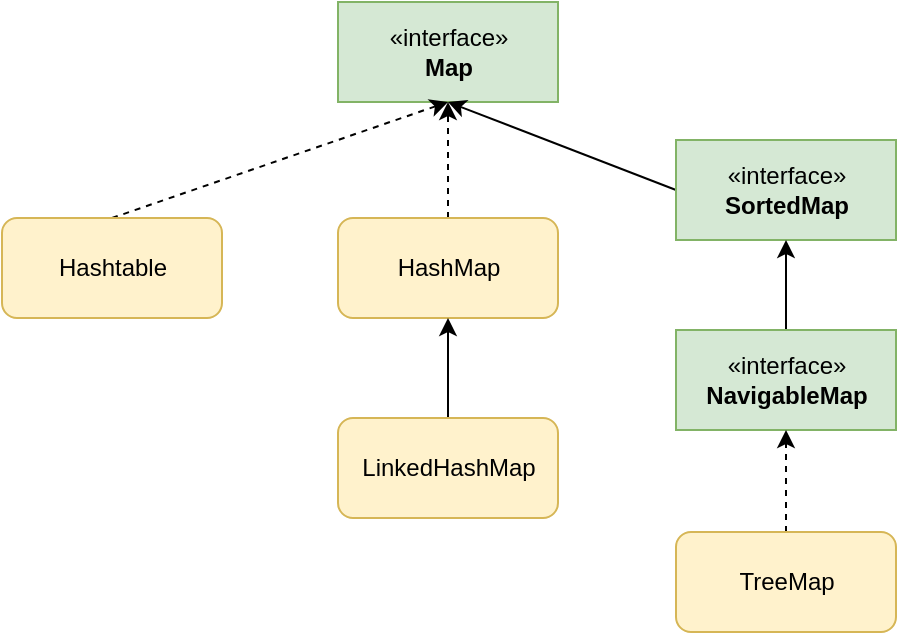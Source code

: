 <mxfile version="20.8.23" type="github">
  <diagram id="C5RBs43oDa-KdzZeNtuy" name="Page-1">
    <mxGraphModel dx="954" dy="615" grid="0" gridSize="10" guides="1" tooltips="1" connect="1" arrows="1" fold="1" page="1" pageScale="1" pageWidth="827" pageHeight="1169" math="0" shadow="0">
      <root>
        <mxCell id="WIyWlLk6GJQsqaUBKTNV-0" />
        <mxCell id="WIyWlLk6GJQsqaUBKTNV-1" parent="WIyWlLk6GJQsqaUBKTNV-0" />
        <mxCell id="zPsaEDk8_n9u6-52wdqB-2" value="«interface»&lt;br&gt;&lt;b&gt;Map&lt;/b&gt;" style="html=1;fillColor=#d5e8d4;strokeColor=#82b366;" vertex="1" parent="WIyWlLk6GJQsqaUBKTNV-1">
          <mxGeometry x="296" y="81" width="110" height="50" as="geometry" />
        </mxCell>
        <mxCell id="zPsaEDk8_n9u6-52wdqB-13" style="edgeStyle=none;rounded=0;orthogonalLoop=1;jettySize=auto;html=1;exitX=0;exitY=0.5;exitDx=0;exitDy=0;entryX=0.5;entryY=1;entryDx=0;entryDy=0;" edge="1" parent="WIyWlLk6GJQsqaUBKTNV-1" source="zPsaEDk8_n9u6-52wdqB-3" target="zPsaEDk8_n9u6-52wdqB-2">
          <mxGeometry relative="1" as="geometry" />
        </mxCell>
        <mxCell id="zPsaEDk8_n9u6-52wdqB-3" value="«interface»&lt;br&gt;&lt;b&gt;SortedMap&lt;/b&gt;" style="html=1;fillColor=#d5e8d4;strokeColor=#82b366;" vertex="1" parent="WIyWlLk6GJQsqaUBKTNV-1">
          <mxGeometry x="465" y="150" width="110" height="50" as="geometry" />
        </mxCell>
        <mxCell id="zPsaEDk8_n9u6-52wdqB-12" style="rounded=0;orthogonalLoop=1;jettySize=auto;html=1;exitX=0.5;exitY=0;exitDx=0;exitDy=0;entryX=0.5;entryY=1;entryDx=0;entryDy=0;dashed=1;" edge="1" parent="WIyWlLk6GJQsqaUBKTNV-1" source="zPsaEDk8_n9u6-52wdqB-4" target="zPsaEDk8_n9u6-52wdqB-2">
          <mxGeometry relative="1" as="geometry" />
        </mxCell>
        <mxCell id="zPsaEDk8_n9u6-52wdqB-4" value="Hashtable" style="html=1;rounded=1;fillColor=#fff2cc;strokeColor=#d6b656;" vertex="1" parent="WIyWlLk6GJQsqaUBKTNV-1">
          <mxGeometry x="128" y="189" width="110" height="50" as="geometry" />
        </mxCell>
        <mxCell id="zPsaEDk8_n9u6-52wdqB-10" style="edgeStyle=orthogonalEdgeStyle;rounded=0;orthogonalLoop=1;jettySize=auto;html=1;exitX=0.5;exitY=0;exitDx=0;exitDy=0;entryX=0.5;entryY=1;entryDx=0;entryDy=0;dashed=1;" edge="1" parent="WIyWlLk6GJQsqaUBKTNV-1" source="zPsaEDk8_n9u6-52wdqB-5" target="zPsaEDk8_n9u6-52wdqB-2">
          <mxGeometry relative="1" as="geometry" />
        </mxCell>
        <mxCell id="zPsaEDk8_n9u6-52wdqB-5" value="HashMap" style="html=1;rounded=1;fillColor=#fff2cc;strokeColor=#d6b656;" vertex="1" parent="WIyWlLk6GJQsqaUBKTNV-1">
          <mxGeometry x="296" y="189" width="110" height="50" as="geometry" />
        </mxCell>
        <mxCell id="zPsaEDk8_n9u6-52wdqB-14" style="edgeStyle=none;rounded=0;orthogonalLoop=1;jettySize=auto;html=1;exitX=0.5;exitY=0;exitDx=0;exitDy=0;entryX=0.5;entryY=1;entryDx=0;entryDy=0;" edge="1" parent="WIyWlLk6GJQsqaUBKTNV-1" source="zPsaEDk8_n9u6-52wdqB-6" target="zPsaEDk8_n9u6-52wdqB-3">
          <mxGeometry relative="1" as="geometry" />
        </mxCell>
        <mxCell id="zPsaEDk8_n9u6-52wdqB-6" value="«interface»&lt;br&gt;&lt;b&gt;NavigableMap&lt;/b&gt;" style="html=1;fillColor=#d5e8d4;strokeColor=#82b366;" vertex="1" parent="WIyWlLk6GJQsqaUBKTNV-1">
          <mxGeometry x="465" y="245" width="110" height="50" as="geometry" />
        </mxCell>
        <mxCell id="zPsaEDk8_n9u6-52wdqB-15" style="edgeStyle=none;rounded=0;orthogonalLoop=1;jettySize=auto;html=1;exitX=0.5;exitY=0;exitDx=0;exitDy=0;entryX=0.5;entryY=1;entryDx=0;entryDy=0;dashed=1;" edge="1" parent="WIyWlLk6GJQsqaUBKTNV-1" source="zPsaEDk8_n9u6-52wdqB-7" target="zPsaEDk8_n9u6-52wdqB-6">
          <mxGeometry relative="1" as="geometry" />
        </mxCell>
        <mxCell id="zPsaEDk8_n9u6-52wdqB-7" value="TreeMap" style="html=1;rounded=1;fillColor=#fff2cc;strokeColor=#d6b656;" vertex="1" parent="WIyWlLk6GJQsqaUBKTNV-1">
          <mxGeometry x="465" y="346" width="110" height="50" as="geometry" />
        </mxCell>
        <mxCell id="zPsaEDk8_n9u6-52wdqB-11" style="edgeStyle=orthogonalEdgeStyle;rounded=0;orthogonalLoop=1;jettySize=auto;html=1;exitX=0.5;exitY=0;exitDx=0;exitDy=0;entryX=0.5;entryY=1;entryDx=0;entryDy=0;" edge="1" parent="WIyWlLk6GJQsqaUBKTNV-1" source="zPsaEDk8_n9u6-52wdqB-8" target="zPsaEDk8_n9u6-52wdqB-5">
          <mxGeometry relative="1" as="geometry" />
        </mxCell>
        <mxCell id="zPsaEDk8_n9u6-52wdqB-8" value="LinkedHashMap" style="html=1;rounded=1;fillColor=#fff2cc;strokeColor=#d6b656;" vertex="1" parent="WIyWlLk6GJQsqaUBKTNV-1">
          <mxGeometry x="296" y="289" width="110" height="50" as="geometry" />
        </mxCell>
      </root>
    </mxGraphModel>
  </diagram>
</mxfile>
